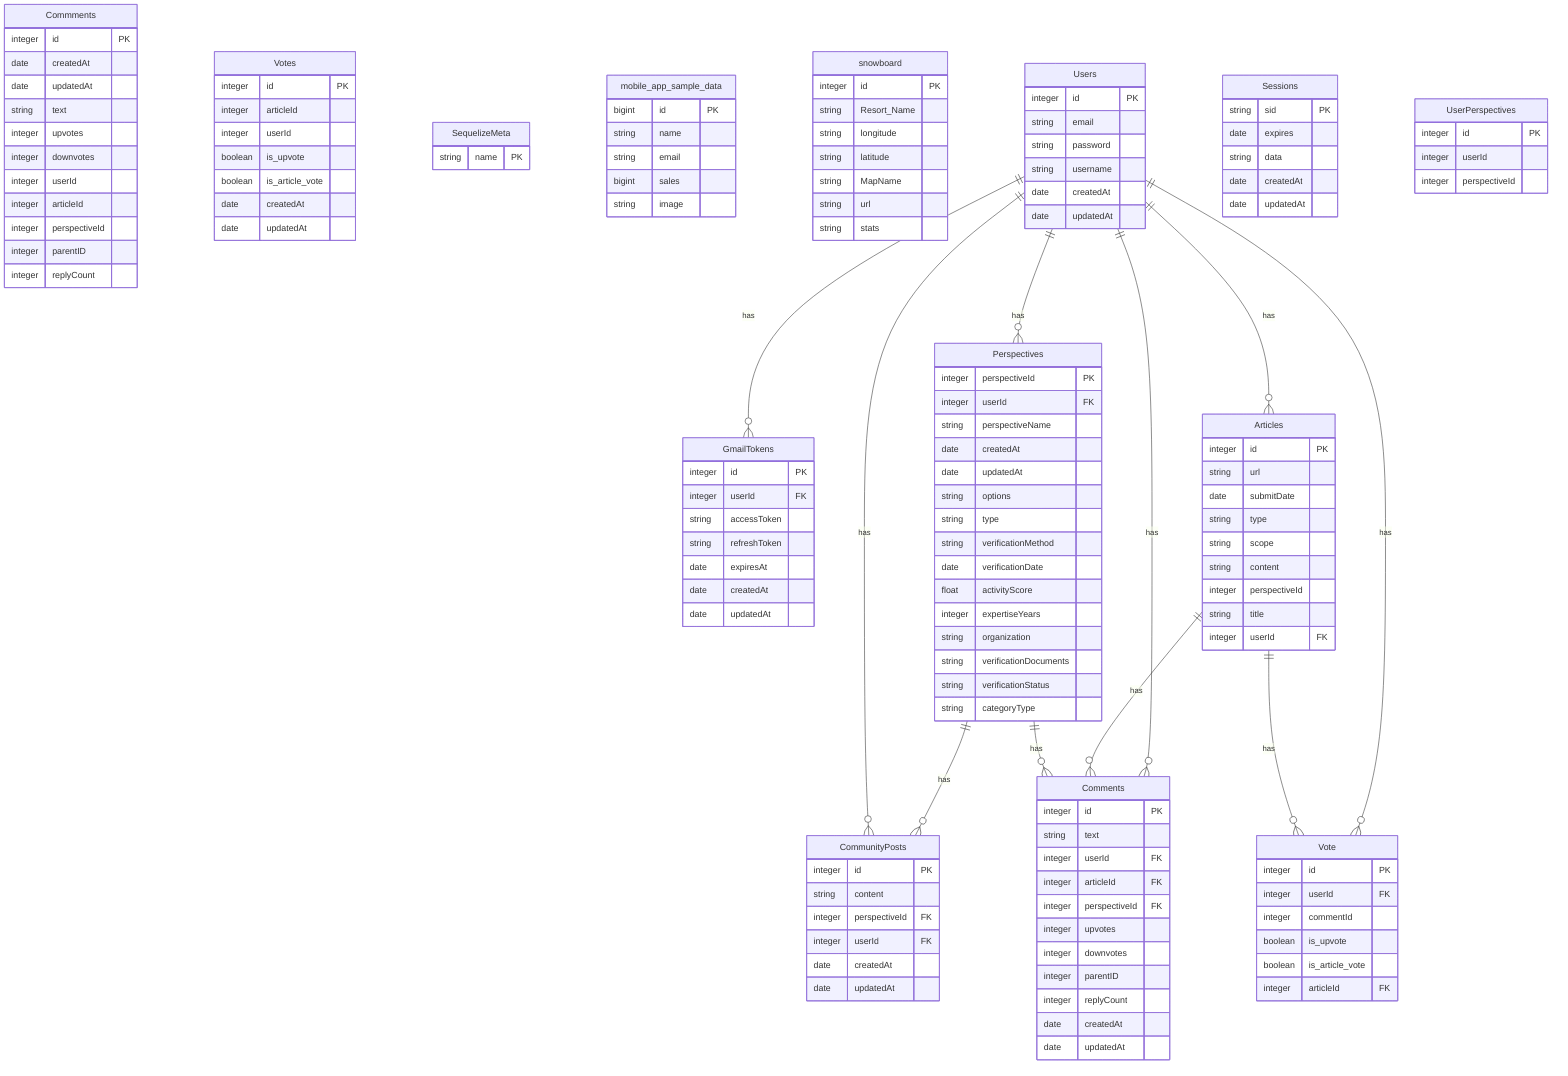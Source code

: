erDiagram
    GmailTokens {
        integer id PK
        integer userId FK
        string accessToken
        string refreshToken
        date expiresAt
        date createdAt
        date updatedAt
    }
    Commments {
        integer id PK
        date createdAt
        date updatedAt
        string text
        integer upvotes
        integer downvotes
        integer userId
        integer articleId
        integer perspectiveId
        integer parentID
        integer replyCount
    }
    CommunityPosts {
        integer id PK
        string content
        integer perspectiveId FK
        integer userId FK
        date createdAt
        date updatedAt
    }
    Votes {
        integer id PK
        integer articleId
        integer userId
        boolean is_upvote
        boolean is_article_vote
        date createdAt
        date updatedAt
    }
    Comments {
        integer id PK
        string text
        integer userId FK
        integer articleId FK
        integer perspectiveId FK
        integer upvotes
        integer downvotes
        integer parentID
        integer replyCount
        date createdAt
        date updatedAt
    }
    SequelizeMeta {
        string name PK
    }
    Articles {
        integer id PK
        string url
        date submitDate
        string type
        string scope
        string content
        integer perspectiveId
        string title
        integer userId FK
    }
    mobile_app_sample_data {
        bigint id PK
        string name
        string email
        bigint sales
        string image
    }
    snowboard {
        integer id PK
        string Resort_Name
        string longitude
        string latitude
        string MapName
        string url
        string stats
    }
    Users {
        integer id PK
        string email
        string password
        string username
        date createdAt
        date updatedAt
    }
    Sessions {
        string sid PK
        date expires
        string data
        date createdAt
        date updatedAt
    }
    UserPerspectives {
        integer id PK
        integer userId
        integer perspectiveId
    }
    Vote {
        integer id PK
        integer userId FK
        integer commentId
        boolean is_upvote
        boolean is_article_vote
        integer articleId FK
    }
    Perspectives {
        integer perspectiveId PK
        integer userId FK
        string perspectiveName
        date createdAt
        date updatedAt
        string options
        string type
        string verificationMethod
        date verificationDate
        float activityScore
        integer expertiseYears
        string organization
        string verificationDocuments
        string verificationStatus
        string categoryType
    }
    Users ||--o{ GmailTokens : has
    Perspectives ||--o{ CommunityPosts : has
    Users ||--o{ CommunityPosts : has
    Users ||--o{ Comments : has
    Articles ||--o{ Comments : has
    Perspectives ||--o{ Comments : has
    Users ||--o{ Articles : has
    Users ||--o{ Vote : has
    Articles ||--o{ Vote : has
    Users ||--o{ Perspectives : has